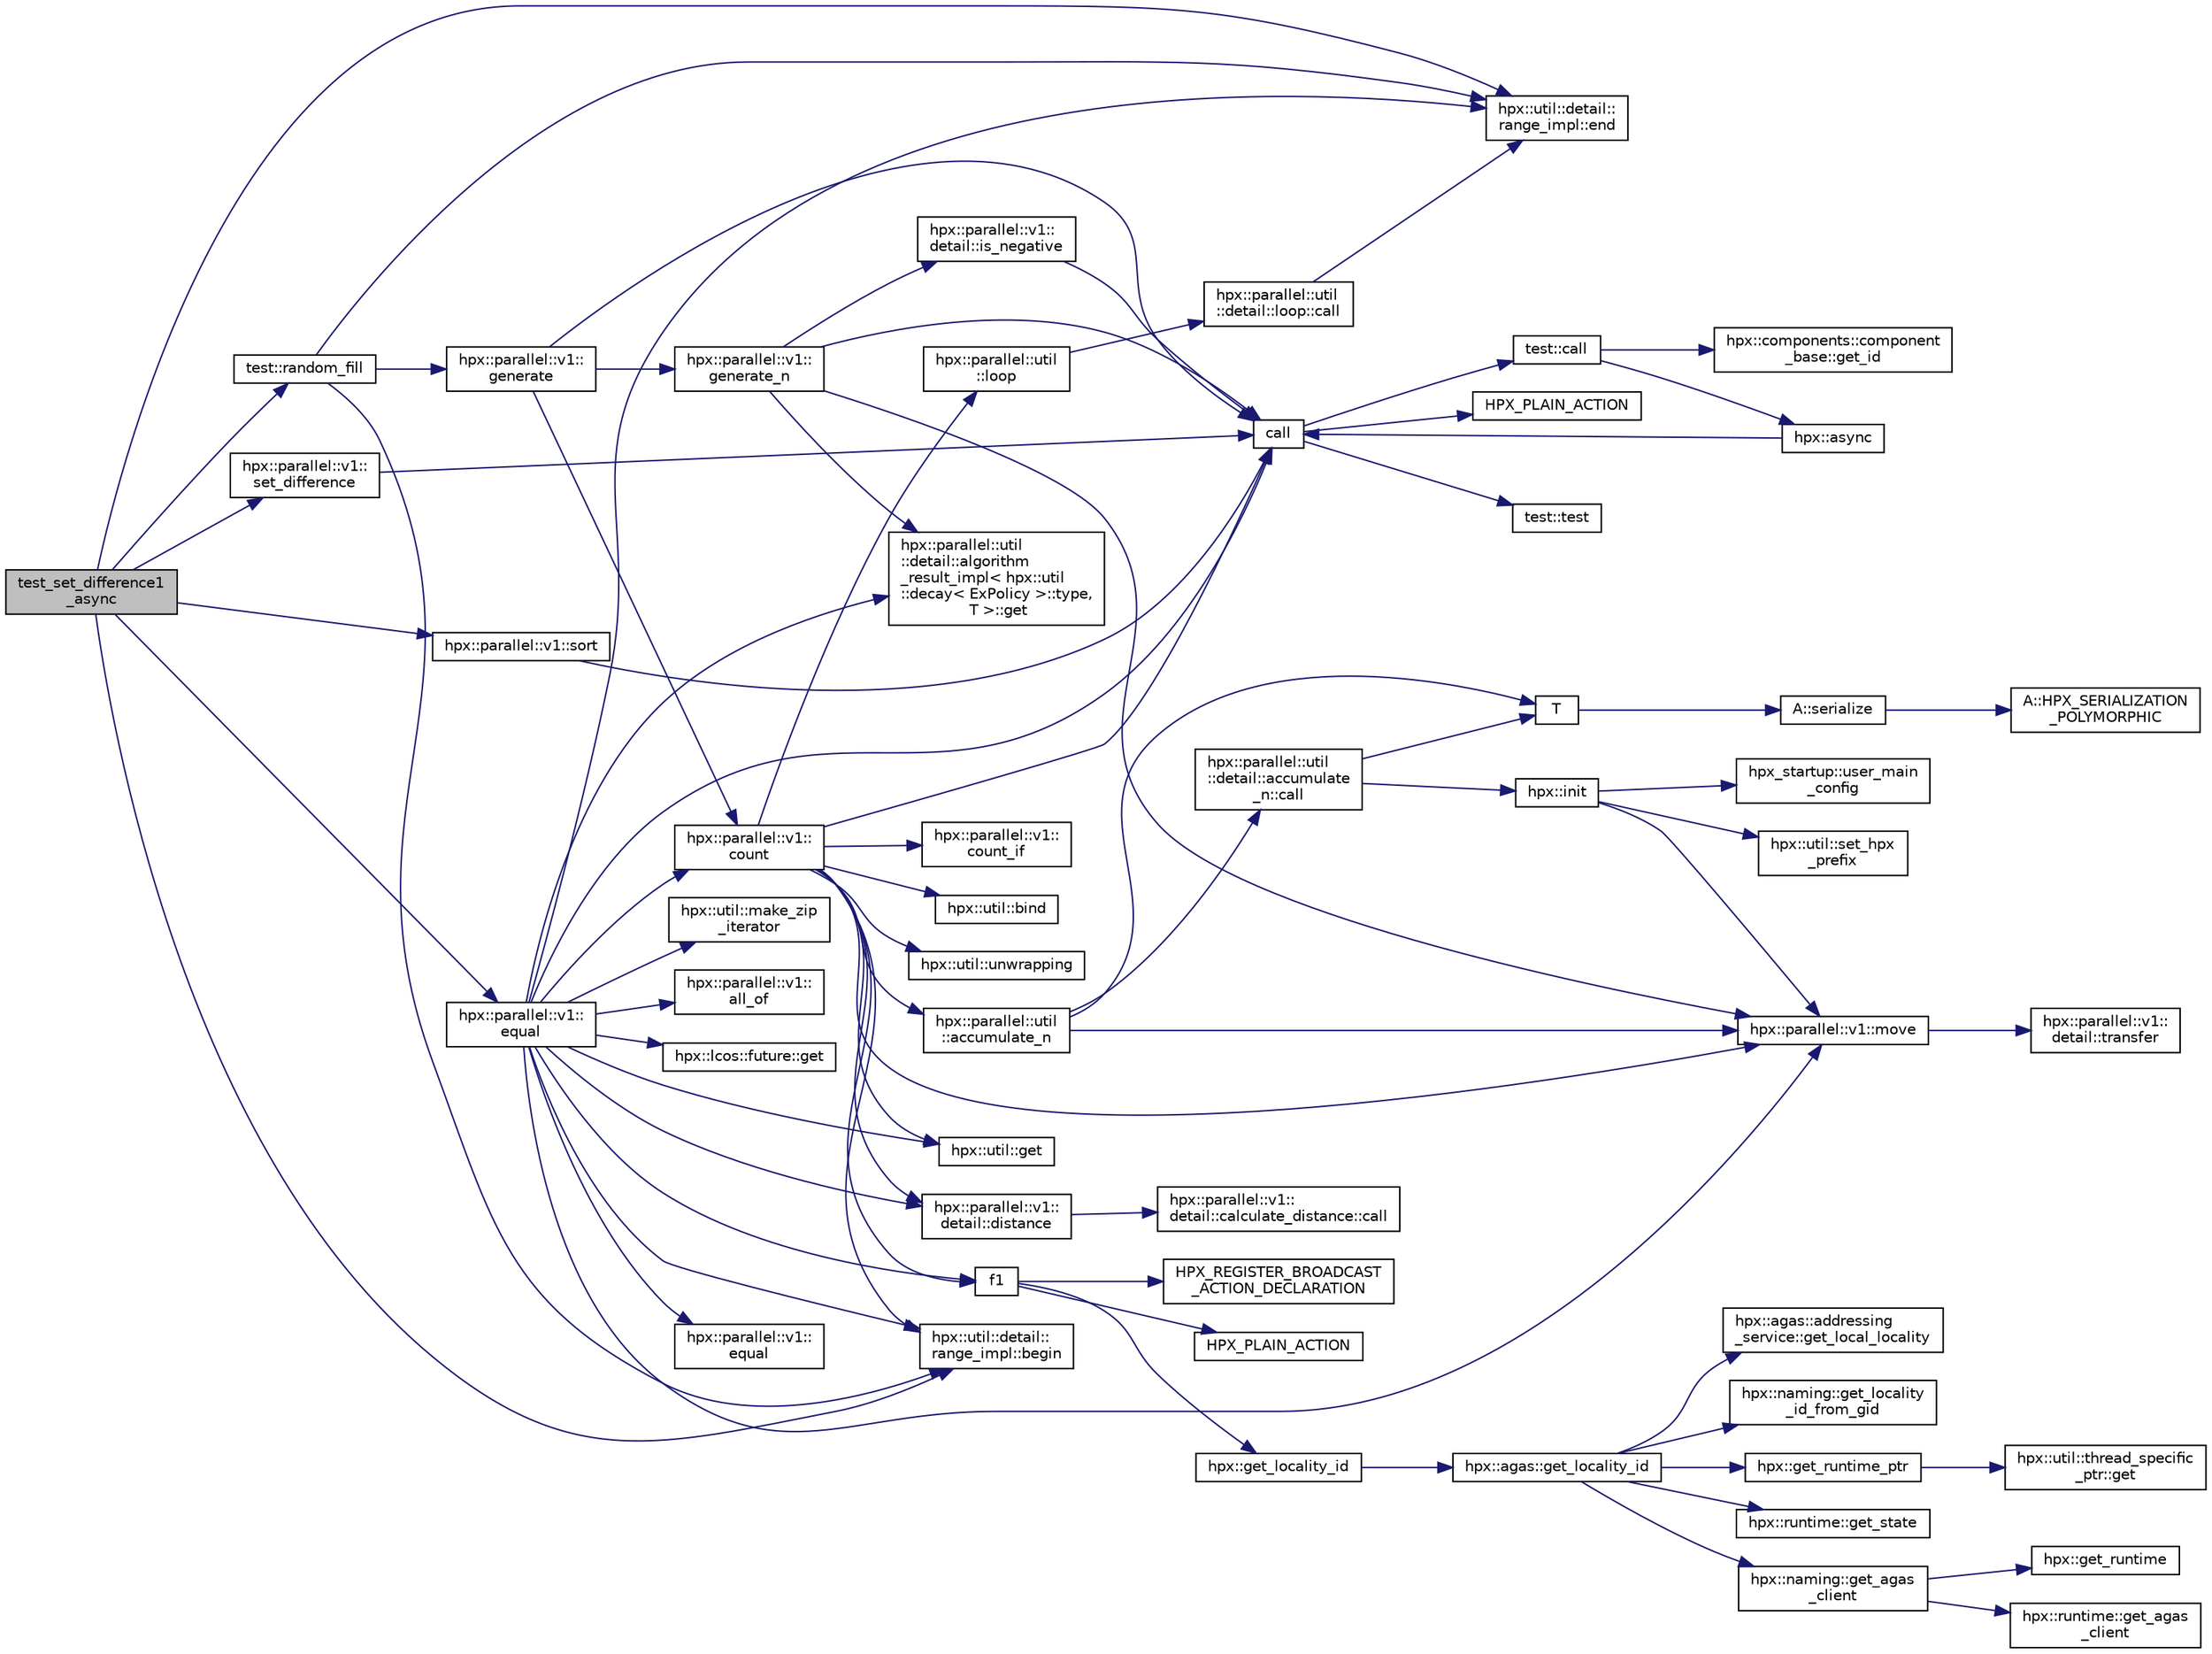 digraph "test_set_difference1_async"
{
  edge [fontname="Helvetica",fontsize="10",labelfontname="Helvetica",labelfontsize="10"];
  node [fontname="Helvetica",fontsize="10",shape=record];
  rankdir="LR";
  Node139 [label="test_set_difference1\l_async",height=0.2,width=0.4,color="black", fillcolor="grey75", style="filled", fontcolor="black"];
  Node139 -> Node140 [color="midnightblue",fontsize="10",style="solid",fontname="Helvetica"];
  Node140 [label="test::random_fill",height=0.2,width=0.4,color="black", fillcolor="white", style="filled",URL="$df/d04/namespacetest.html#af108eebf0ec199837311e53d84f7be38"];
  Node140 -> Node141 [color="midnightblue",fontsize="10",style="solid",fontname="Helvetica"];
  Node141 [label="hpx::parallel::v1::\lgenerate",height=0.2,width=0.4,color="black", fillcolor="white", style="filled",URL="$db/db9/namespacehpx_1_1parallel_1_1v1.html#a1f74f2be2954d6fbd8278df5fedb946a"];
  Node141 -> Node142 [color="midnightblue",fontsize="10",style="solid",fontname="Helvetica"];
  Node142 [label="hpx::parallel::v1::\lgenerate_n",height=0.2,width=0.4,color="black", fillcolor="white", style="filled",URL="$db/db9/namespacehpx_1_1parallel_1_1v1.html#a9fd6a170d9742750007e88805764ec8a"];
  Node142 -> Node143 [color="midnightblue",fontsize="10",style="solid",fontname="Helvetica"];
  Node143 [label="hpx::parallel::v1::\ldetail::is_negative",height=0.2,width=0.4,color="black", fillcolor="white", style="filled",URL="$d2/ddd/namespacehpx_1_1parallel_1_1v1_1_1detail.html#adf2e40fc4b20ad0fd442ee3118a4d527"];
  Node143 -> Node144 [color="midnightblue",fontsize="10",style="solid",fontname="Helvetica"];
  Node144 [label="call",height=0.2,width=0.4,color="black", fillcolor="white", style="filled",URL="$d2/d67/promise__1620_8cpp.html#a58357f0b82bc761e1d0b9091ed563a70"];
  Node144 -> Node145 [color="midnightblue",fontsize="10",style="solid",fontname="Helvetica"];
  Node145 [label="test::test",height=0.2,width=0.4,color="black", fillcolor="white", style="filled",URL="$d8/d89/structtest.html#ab42d5ece712d716b04cb3f686f297a26"];
  Node144 -> Node146 [color="midnightblue",fontsize="10",style="solid",fontname="Helvetica"];
  Node146 [label="HPX_PLAIN_ACTION",height=0.2,width=0.4,color="black", fillcolor="white", style="filled",URL="$d2/d67/promise__1620_8cpp.html#ab96aab827a4b1fcaf66cfe0ba83fef23"];
  Node144 -> Node147 [color="midnightblue",fontsize="10",style="solid",fontname="Helvetica"];
  Node147 [label="test::call",height=0.2,width=0.4,color="black", fillcolor="white", style="filled",URL="$d8/d89/structtest.html#aeb29e7ed6518b9426ccf1344c52620ae"];
  Node147 -> Node148 [color="midnightblue",fontsize="10",style="solid",fontname="Helvetica"];
  Node148 [label="hpx::async",height=0.2,width=0.4,color="black", fillcolor="white", style="filled",URL="$d8/d83/namespacehpx.html#acb7d8e37b73b823956ce144f9a57eaa4"];
  Node148 -> Node144 [color="midnightblue",fontsize="10",style="solid",fontname="Helvetica"];
  Node147 -> Node149 [color="midnightblue",fontsize="10",style="solid",fontname="Helvetica"];
  Node149 [label="hpx::components::component\l_base::get_id",height=0.2,width=0.4,color="black", fillcolor="white", style="filled",URL="$d2/de6/classhpx_1_1components_1_1component__base.html#a4c8fd93514039bdf01c48d66d82b19cd"];
  Node142 -> Node150 [color="midnightblue",fontsize="10",style="solid",fontname="Helvetica"];
  Node150 [label="hpx::parallel::util\l::detail::algorithm\l_result_impl\< hpx::util\l::decay\< ExPolicy \>::type,\l T \>::get",height=0.2,width=0.4,color="black", fillcolor="white", style="filled",URL="$d2/d42/structhpx_1_1parallel_1_1util_1_1detail_1_1algorithm__result__impl.html#ab5b051e8ec74eff5e0e62fd63f5d377e"];
  Node142 -> Node151 [color="midnightblue",fontsize="10",style="solid",fontname="Helvetica"];
  Node151 [label="hpx::parallel::v1::move",height=0.2,width=0.4,color="black", fillcolor="white", style="filled",URL="$db/db9/namespacehpx_1_1parallel_1_1v1.html#aa7c4ede081ce786c9d1eb1adff495cfc"];
  Node151 -> Node152 [color="midnightblue",fontsize="10",style="solid",fontname="Helvetica"];
  Node152 [label="hpx::parallel::v1::\ldetail::transfer",height=0.2,width=0.4,color="black", fillcolor="white", style="filled",URL="$d2/ddd/namespacehpx_1_1parallel_1_1v1_1_1detail.html#ab1b56a05e1885ca7cc7ffa1804dd2f3c"];
  Node142 -> Node144 [color="midnightblue",fontsize="10",style="solid",fontname="Helvetica"];
  Node141 -> Node153 [color="midnightblue",fontsize="10",style="solid",fontname="Helvetica"];
  Node153 [label="hpx::parallel::v1::\lcount",height=0.2,width=0.4,color="black", fillcolor="white", style="filled",URL="$db/db9/namespacehpx_1_1parallel_1_1v1.html#a19d058114a2bd44801aab4176b188e23"];
  Node153 -> Node154 [color="midnightblue",fontsize="10",style="solid",fontname="Helvetica"];
  Node154 [label="hpx::parallel::v1::\lcount_if",height=0.2,width=0.4,color="black", fillcolor="white", style="filled",URL="$db/db9/namespacehpx_1_1parallel_1_1v1.html#ad836ff017ec208c2d6388a9b47b05ce0"];
  Node153 -> Node155 [color="midnightblue",fontsize="10",style="solid",fontname="Helvetica"];
  Node155 [label="f1",height=0.2,width=0.4,color="black", fillcolor="white", style="filled",URL="$d8/d8b/broadcast_8cpp.html#a1751fbd41f2529b84514a9dbd767959a"];
  Node155 -> Node156 [color="midnightblue",fontsize="10",style="solid",fontname="Helvetica"];
  Node156 [label="hpx::get_locality_id",height=0.2,width=0.4,color="black", fillcolor="white", style="filled",URL="$d8/d83/namespacehpx.html#a158d7c54a657bb364c1704033010697b",tooltip="Return the number of the locality this function is being called from. "];
  Node156 -> Node157 [color="midnightblue",fontsize="10",style="solid",fontname="Helvetica"];
  Node157 [label="hpx::agas::get_locality_id",height=0.2,width=0.4,color="black", fillcolor="white", style="filled",URL="$dc/d54/namespacehpx_1_1agas.html#a491cc2ddecdf0f1a9129900caa6a4d3e"];
  Node157 -> Node158 [color="midnightblue",fontsize="10",style="solid",fontname="Helvetica"];
  Node158 [label="hpx::get_runtime_ptr",height=0.2,width=0.4,color="black", fillcolor="white", style="filled",URL="$d8/d83/namespacehpx.html#af29daf2bb3e01b4d6495a1742b6cce64"];
  Node158 -> Node159 [color="midnightblue",fontsize="10",style="solid",fontname="Helvetica"];
  Node159 [label="hpx::util::thread_specific\l_ptr::get",height=0.2,width=0.4,color="black", fillcolor="white", style="filled",URL="$d4/d4c/structhpx_1_1util_1_1thread__specific__ptr.html#a3b27d8520710478aa41d1f74206bdba9"];
  Node157 -> Node160 [color="midnightblue",fontsize="10",style="solid",fontname="Helvetica"];
  Node160 [label="hpx::runtime::get_state",height=0.2,width=0.4,color="black", fillcolor="white", style="filled",URL="$d0/d7b/classhpx_1_1runtime.html#ab405f80e060dac95d624520f38b0524c"];
  Node157 -> Node161 [color="midnightblue",fontsize="10",style="solid",fontname="Helvetica"];
  Node161 [label="hpx::naming::get_agas\l_client",height=0.2,width=0.4,color="black", fillcolor="white", style="filled",URL="$d4/dc9/namespacehpx_1_1naming.html#a0408fffd5d34b620712a801b0ae3b032"];
  Node161 -> Node162 [color="midnightblue",fontsize="10",style="solid",fontname="Helvetica"];
  Node162 [label="hpx::get_runtime",height=0.2,width=0.4,color="black", fillcolor="white", style="filled",URL="$d8/d83/namespacehpx.html#aef902cc6c7dd3b9fbadf34d1e850a070"];
  Node161 -> Node163 [color="midnightblue",fontsize="10",style="solid",fontname="Helvetica"];
  Node163 [label="hpx::runtime::get_agas\l_client",height=0.2,width=0.4,color="black", fillcolor="white", style="filled",URL="$d0/d7b/classhpx_1_1runtime.html#aeb5dddd30d6b9861669af8ad44d1a96a"];
  Node157 -> Node164 [color="midnightblue",fontsize="10",style="solid",fontname="Helvetica"];
  Node164 [label="hpx::agas::addressing\l_service::get_local_locality",height=0.2,width=0.4,color="black", fillcolor="white", style="filled",URL="$db/d58/structhpx_1_1agas_1_1addressing__service.html#ab52c19a37c2a7a006c6c15f90ad0539c"];
  Node157 -> Node165 [color="midnightblue",fontsize="10",style="solid",fontname="Helvetica"];
  Node165 [label="hpx::naming::get_locality\l_id_from_gid",height=0.2,width=0.4,color="black", fillcolor="white", style="filled",URL="$d4/dc9/namespacehpx_1_1naming.html#a7fd43037784560bd04fda9b49e33529f"];
  Node155 -> Node166 [color="midnightblue",fontsize="10",style="solid",fontname="Helvetica"];
  Node166 [label="HPX_PLAIN_ACTION",height=0.2,width=0.4,color="black", fillcolor="white", style="filled",URL="$d8/d8b/broadcast_8cpp.html#a19685a0394ce6a99351f7a679f6eeefc"];
  Node155 -> Node167 [color="midnightblue",fontsize="10",style="solid",fontname="Helvetica"];
  Node167 [label="HPX_REGISTER_BROADCAST\l_ACTION_DECLARATION",height=0.2,width=0.4,color="black", fillcolor="white", style="filled",URL="$d7/d38/addressing__service_8cpp.html#a573d764d9cb34eec46a4bdffcf07875f"];
  Node153 -> Node168 [color="midnightblue",fontsize="10",style="solid",fontname="Helvetica"];
  Node168 [label="hpx::parallel::util\l::loop",height=0.2,width=0.4,color="black", fillcolor="white", style="filled",URL="$df/dc6/namespacehpx_1_1parallel_1_1util.html#a3f434e00f42929aac85debb8c5782213"];
  Node168 -> Node169 [color="midnightblue",fontsize="10",style="solid",fontname="Helvetica"];
  Node169 [label="hpx::parallel::util\l::detail::loop::call",height=0.2,width=0.4,color="black", fillcolor="white", style="filled",URL="$da/d06/structhpx_1_1parallel_1_1util_1_1detail_1_1loop.html#a5c5e8dbda782f09cdb7bc2509e3bf09e"];
  Node169 -> Node170 [color="midnightblue",fontsize="10",style="solid",fontname="Helvetica"];
  Node170 [label="hpx::util::detail::\lrange_impl::end",height=0.2,width=0.4,color="black", fillcolor="white", style="filled",URL="$d4/d4a/namespacehpx_1_1util_1_1detail_1_1range__impl.html#afb2ea48b0902f52ee4d8b764807b4316"];
  Node153 -> Node171 [color="midnightblue",fontsize="10",style="solid",fontname="Helvetica"];
  Node171 [label="hpx::util::bind",height=0.2,width=0.4,color="black", fillcolor="white", style="filled",URL="$df/dad/namespacehpx_1_1util.html#ad844caedf82a0173d6909d910c3e48c6"];
  Node153 -> Node151 [color="midnightblue",fontsize="10",style="solid",fontname="Helvetica"];
  Node153 -> Node172 [color="midnightblue",fontsize="10",style="solid",fontname="Helvetica"];
  Node172 [label="hpx::util::get",height=0.2,width=0.4,color="black", fillcolor="white", style="filled",URL="$df/dad/namespacehpx_1_1util.html#a5cbd3c41f03f4d4acaedaa4777e3cc02"];
  Node153 -> Node144 [color="midnightblue",fontsize="10",style="solid",fontname="Helvetica"];
  Node153 -> Node173 [color="midnightblue",fontsize="10",style="solid",fontname="Helvetica"];
  Node173 [label="hpx::parallel::v1::\ldetail::distance",height=0.2,width=0.4,color="black", fillcolor="white", style="filled",URL="$d2/ddd/namespacehpx_1_1parallel_1_1v1_1_1detail.html#a6bea3c6a5f470cad11f27ee6bab4a33f"];
  Node173 -> Node174 [color="midnightblue",fontsize="10",style="solid",fontname="Helvetica"];
  Node174 [label="hpx::parallel::v1::\ldetail::calculate_distance::call",height=0.2,width=0.4,color="black", fillcolor="white", style="filled",URL="$db/dfa/structhpx_1_1parallel_1_1v1_1_1detail_1_1calculate__distance.html#a950a6627830a7d019ac0e734b0a447bf"];
  Node153 -> Node175 [color="midnightblue",fontsize="10",style="solid",fontname="Helvetica"];
  Node175 [label="hpx::util::unwrapping",height=0.2,width=0.4,color="black", fillcolor="white", style="filled",URL="$df/dad/namespacehpx_1_1util.html#a7529d9ac687684c33403cdd1f9cef8e4"];
  Node153 -> Node176 [color="midnightblue",fontsize="10",style="solid",fontname="Helvetica"];
  Node176 [label="hpx::parallel::util\l::accumulate_n",height=0.2,width=0.4,color="black", fillcolor="white", style="filled",URL="$df/dc6/namespacehpx_1_1parallel_1_1util.html#af19f9a2722f97c2247ea5d0dbb5e2d25"];
  Node176 -> Node177 [color="midnightblue",fontsize="10",style="solid",fontname="Helvetica"];
  Node177 [label="hpx::parallel::util\l::detail::accumulate\l_n::call",height=0.2,width=0.4,color="black", fillcolor="white", style="filled",URL="$d8/d3b/structhpx_1_1parallel_1_1util_1_1detail_1_1accumulate__n.html#a765aceb8ab313fc92f7c4aaf70ccca8f"];
  Node177 -> Node178 [color="midnightblue",fontsize="10",style="solid",fontname="Helvetica"];
  Node178 [label="hpx::init",height=0.2,width=0.4,color="black", fillcolor="white", style="filled",URL="$d8/d83/namespacehpx.html#a3c694ea960b47c56b33351ba16e3d76b",tooltip="Main entry point for launching the HPX runtime system. "];
  Node178 -> Node179 [color="midnightblue",fontsize="10",style="solid",fontname="Helvetica"];
  Node179 [label="hpx::util::set_hpx\l_prefix",height=0.2,width=0.4,color="black", fillcolor="white", style="filled",URL="$df/dad/namespacehpx_1_1util.html#ae40a23c1ba0a48d9304dcf717a95793e"];
  Node178 -> Node180 [color="midnightblue",fontsize="10",style="solid",fontname="Helvetica"];
  Node180 [label="hpx_startup::user_main\l_config",height=0.2,width=0.4,color="black", fillcolor="white", style="filled",URL="$d3/dd2/namespacehpx__startup.html#aaac571d88bd3912a4225a23eb3261637"];
  Node178 -> Node151 [color="midnightblue",fontsize="10",style="solid",fontname="Helvetica"];
  Node177 -> Node181 [color="midnightblue",fontsize="10",style="solid",fontname="Helvetica"];
  Node181 [label="T",height=0.2,width=0.4,color="black", fillcolor="white", style="filled",URL="$db/d33/polymorphic__semiintrusive__template_8cpp.html#ad187658f9cb91c1312b39ae7e896f1ea"];
  Node181 -> Node182 [color="midnightblue",fontsize="10",style="solid",fontname="Helvetica"];
  Node182 [label="A::serialize",height=0.2,width=0.4,color="black", fillcolor="white", style="filled",URL="$d7/da0/struct_a.html#a5f5c287cf471e274ed9dda0da1592212"];
  Node182 -> Node183 [color="midnightblue",fontsize="10",style="solid",fontname="Helvetica"];
  Node183 [label="A::HPX_SERIALIZATION\l_POLYMORPHIC",height=0.2,width=0.4,color="black", fillcolor="white", style="filled",URL="$d7/da0/struct_a.html#ada978cc156cebbafddb1f3aa4c01918c"];
  Node176 -> Node151 [color="midnightblue",fontsize="10",style="solid",fontname="Helvetica"];
  Node176 -> Node181 [color="midnightblue",fontsize="10",style="solid",fontname="Helvetica"];
  Node153 -> Node184 [color="midnightblue",fontsize="10",style="solid",fontname="Helvetica"];
  Node184 [label="hpx::util::detail::\lrange_impl::begin",height=0.2,width=0.4,color="black", fillcolor="white", style="filled",URL="$d4/d4a/namespacehpx_1_1util_1_1detail_1_1range__impl.html#a31e165df2b865cdd961f35ce938db41a"];
  Node141 -> Node144 [color="midnightblue",fontsize="10",style="solid",fontname="Helvetica"];
  Node140 -> Node184 [color="midnightblue",fontsize="10",style="solid",fontname="Helvetica"];
  Node140 -> Node170 [color="midnightblue",fontsize="10",style="solid",fontname="Helvetica"];
  Node139 -> Node185 [color="midnightblue",fontsize="10",style="solid",fontname="Helvetica"];
  Node185 [label="hpx::parallel::v1::sort",height=0.2,width=0.4,color="black", fillcolor="white", style="filled",URL="$db/db9/namespacehpx_1_1parallel_1_1v1.html#ae1153bd13c544f90055c5ca181145297"];
  Node185 -> Node144 [color="midnightblue",fontsize="10",style="solid",fontname="Helvetica"];
  Node139 -> Node184 [color="midnightblue",fontsize="10",style="solid",fontname="Helvetica"];
  Node139 -> Node170 [color="midnightblue",fontsize="10",style="solid",fontname="Helvetica"];
  Node139 -> Node186 [color="midnightblue",fontsize="10",style="solid",fontname="Helvetica"];
  Node186 [label="hpx::parallel::v1::\lset_difference",height=0.2,width=0.4,color="black", fillcolor="white", style="filled",URL="$db/db9/namespacehpx_1_1parallel_1_1v1.html#ae4f7b86deab4d83f55ac15d4f17c720b"];
  Node186 -> Node144 [color="midnightblue",fontsize="10",style="solid",fontname="Helvetica"];
  Node139 -> Node187 [color="midnightblue",fontsize="10",style="solid",fontname="Helvetica"];
  Node187 [label="hpx::parallel::v1::\lequal",height=0.2,width=0.4,color="black", fillcolor="white", style="filled",URL="$db/db9/namespacehpx_1_1parallel_1_1v1.html#a0c7fdfade58cb9d4dda65892a877aa58"];
  Node187 -> Node188 [color="midnightblue",fontsize="10",style="solid",fontname="Helvetica"];
  Node188 [label="hpx::parallel::v1::\lequal",height=0.2,width=0.4,color="black", fillcolor="white", style="filled",URL="$db/db9/namespacehpx_1_1parallel_1_1v1.html#aae6a4bb3c2e497c3bf1425763047b39d"];
  Node187 -> Node150 [color="midnightblue",fontsize="10",style="solid",fontname="Helvetica"];
  Node187 -> Node153 [color="midnightblue",fontsize="10",style="solid",fontname="Helvetica"];
  Node187 -> Node173 [color="midnightblue",fontsize="10",style="solid",fontname="Helvetica"];
  Node187 -> Node155 [color="midnightblue",fontsize="10",style="solid",fontname="Helvetica"];
  Node187 -> Node172 [color="midnightblue",fontsize="10",style="solid",fontname="Helvetica"];
  Node187 -> Node144 [color="midnightblue",fontsize="10",style="solid",fontname="Helvetica"];
  Node187 -> Node189 [color="midnightblue",fontsize="10",style="solid",fontname="Helvetica"];
  Node189 [label="hpx::util::make_zip\l_iterator",height=0.2,width=0.4,color="black", fillcolor="white", style="filled",URL="$df/dad/namespacehpx_1_1util.html#a2f68369b316e5699be2c81c04e3ee209"];
  Node187 -> Node151 [color="midnightblue",fontsize="10",style="solid",fontname="Helvetica"];
  Node187 -> Node190 [color="midnightblue",fontsize="10",style="solid",fontname="Helvetica"];
  Node190 [label="hpx::parallel::v1::\lall_of",height=0.2,width=0.4,color="black", fillcolor="white", style="filled",URL="$db/db9/namespacehpx_1_1parallel_1_1v1.html#ae249c03ff2e6e0003c2ac15c1ec13087"];
  Node187 -> Node184 [color="midnightblue",fontsize="10",style="solid",fontname="Helvetica"];
  Node187 -> Node170 [color="midnightblue",fontsize="10",style="solid",fontname="Helvetica"];
  Node187 -> Node191 [color="midnightblue",fontsize="10",style="solid",fontname="Helvetica"];
  Node191 [label="hpx::lcos::future::get",height=0.2,width=0.4,color="black", fillcolor="white", style="filled",URL="$d0/d33/classhpx_1_1lcos_1_1future.html#a8c28269486d5620ac48af349f17bb41c"];
}
